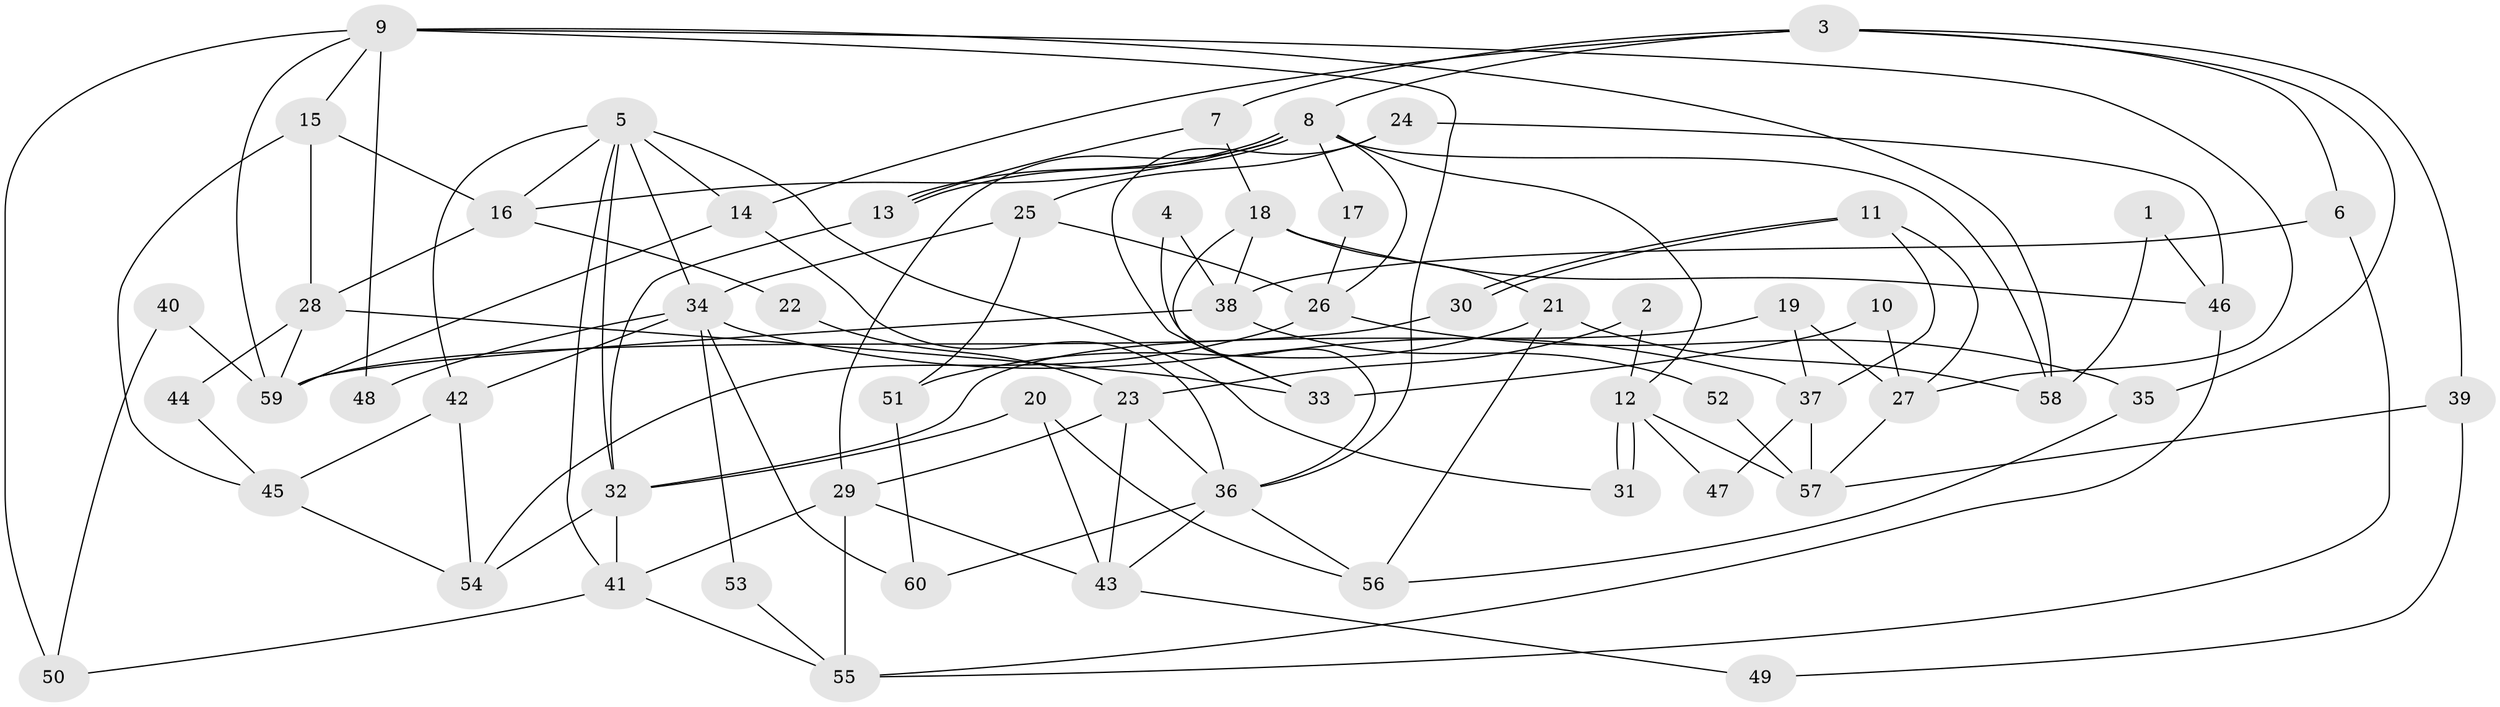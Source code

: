 // Generated by graph-tools (version 1.1) at 2025/11/02/27/25 16:11:17]
// undirected, 60 vertices, 120 edges
graph export_dot {
graph [start="1"]
  node [color=gray90,style=filled];
  1;
  2;
  3;
  4;
  5;
  6;
  7;
  8;
  9;
  10;
  11;
  12;
  13;
  14;
  15;
  16;
  17;
  18;
  19;
  20;
  21;
  22;
  23;
  24;
  25;
  26;
  27;
  28;
  29;
  30;
  31;
  32;
  33;
  34;
  35;
  36;
  37;
  38;
  39;
  40;
  41;
  42;
  43;
  44;
  45;
  46;
  47;
  48;
  49;
  50;
  51;
  52;
  53;
  54;
  55;
  56;
  57;
  58;
  59;
  60;
  1 -- 46;
  1 -- 58;
  2 -- 12;
  2 -- 23;
  3 -- 8;
  3 -- 35;
  3 -- 6;
  3 -- 7;
  3 -- 14;
  3 -- 39;
  4 -- 38;
  4 -- 36;
  5 -- 14;
  5 -- 32;
  5 -- 16;
  5 -- 31;
  5 -- 34;
  5 -- 41;
  5 -- 42;
  6 -- 55;
  6 -- 38;
  7 -- 13;
  7 -- 18;
  8 -- 16;
  8 -- 13;
  8 -- 13;
  8 -- 12;
  8 -- 17;
  8 -- 26;
  8 -- 29;
  8 -- 58;
  9 -- 58;
  9 -- 36;
  9 -- 15;
  9 -- 27;
  9 -- 48;
  9 -- 50;
  9 -- 59;
  10 -- 33;
  10 -- 27;
  11 -- 27;
  11 -- 30;
  11 -- 30;
  11 -- 37;
  12 -- 31;
  12 -- 31;
  12 -- 47;
  12 -- 57;
  13 -- 32;
  14 -- 59;
  14 -- 36;
  15 -- 45;
  15 -- 16;
  15 -- 28;
  16 -- 22;
  16 -- 28;
  17 -- 26;
  18 -- 38;
  18 -- 21;
  18 -- 33;
  18 -- 46;
  19 -- 27;
  19 -- 32;
  19 -- 37;
  20 -- 43;
  20 -- 32;
  20 -- 56;
  21 -- 56;
  21 -- 51;
  21 -- 58;
  22 -- 23;
  23 -- 43;
  23 -- 29;
  23 -- 36;
  24 -- 33;
  24 -- 25;
  24 -- 46;
  25 -- 34;
  25 -- 51;
  25 -- 26;
  26 -- 35;
  26 -- 54;
  27 -- 57;
  28 -- 33;
  28 -- 44;
  28 -- 59;
  29 -- 55;
  29 -- 41;
  29 -- 43;
  30 -- 59;
  32 -- 54;
  32 -- 41;
  34 -- 37;
  34 -- 42;
  34 -- 48;
  34 -- 53;
  34 -- 60;
  35 -- 56;
  36 -- 43;
  36 -- 56;
  36 -- 60;
  37 -- 47;
  37 -- 57;
  38 -- 59;
  38 -- 52;
  39 -- 57;
  39 -- 49;
  40 -- 59;
  40 -- 50;
  41 -- 50;
  41 -- 55;
  42 -- 45;
  42 -- 54;
  43 -- 49;
  44 -- 45;
  45 -- 54;
  46 -- 55;
  51 -- 60;
  52 -- 57;
  53 -- 55;
}
